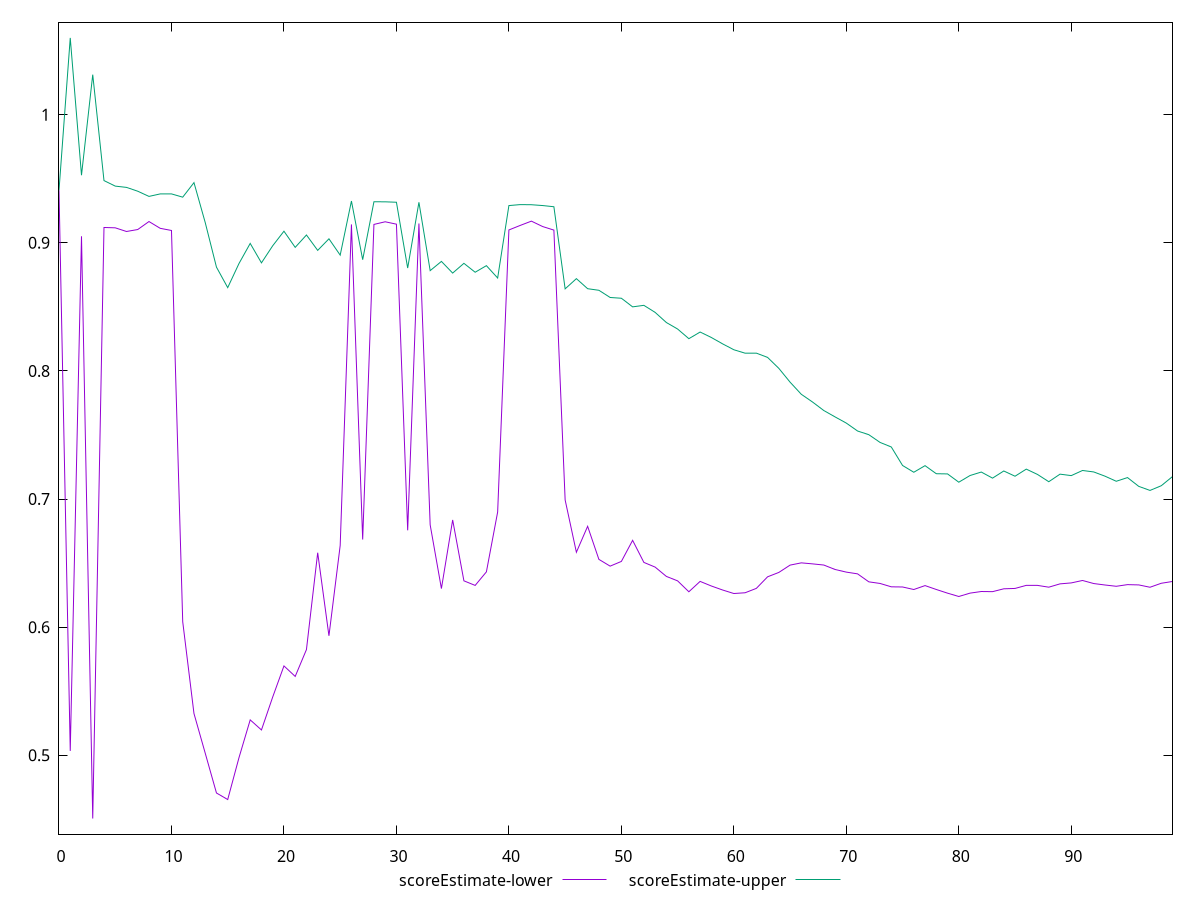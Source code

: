 reset

$scoreEstimateLower <<EOF
0 0.9410678330782485
1 0.5033317000491269
2 0.9051527365917585
3 0.45057578209226795
4 0.9120171419968778
5 0.9117495794238187
6 0.9088805065589269
7 0.9104135457098125
8 0.9166500846136736
9 0.9113538249864852
10 0.9096776889600505
11 0.6042159547724966
12 0.532558316536184
13 0.5015993995342665
14 0.4705000199702476
15 0.46538364592980325
16 0.49802676268351853
17 0.5275750304938506
18 0.5197080486402316
19 0.5454260184356882
20 0.569708867405949
21 0.5615023012233697
22 0.5824674476514727
23 0.6581035968125056
24 0.5932071289256727
25 0.6637174623655542
26 0.9143799474419061
27 0.668411290956595
28 0.9144007974901642
29 0.916466206707102
30 0.9145975229858805
31 0.6755977925473122
32 0.9151344788137071
33 0.679857522278255
34 0.630103135947571
35 0.6836741591176315
36 0.6361425968907768
37 0.6325651192208916
38 0.6431455411992161
39 0.6898712302165347
40 0.9100716085772108
41 0.9136021284925976
42 0.9169601238022599
43 0.9127459391953449
44 0.9099697601296765
45 0.6992958952498818
46 0.658454677916853
47 0.6787047308741909
48 0.652908658852488
49 0.6476158465688997
50 0.6512986989611662
51 0.6677591144006012
52 0.6505373307180586
53 0.6468690082962988
54 0.6395998931838438
55 0.6361170044796769
56 0.627608649399801
57 0.6357017081659759
58 0.632112107223799
59 0.6289840523819468
60 0.6262457790894373
61 0.6268310917704535
62 0.6302513073920654
63 0.6392824672382934
64 0.6427088366567265
65 0.6484164086810927
66 0.6501771235120166
67 0.6493808808019161
68 0.6484735895549674
69 0.6449964527925208
70 0.6429477597240163
71 0.6415928722640376
72 0.6353596846703522
73 0.6340960367573946
74 0.6314670905314896
75 0.6313457327202364
76 0.6293690048275701
77 0.6324255757216449
78 0.6293864046940624
79 0.6265123089531941
80 0.6239187187006063
81 0.6265432351393246
82 0.6278070783497328
83 0.6276913024903453
84 0.6299159500197262
85 0.6302050442214383
86 0.6326016744752057
87 0.632577967415771
88 0.6311835880570147
89 0.6337763560469063
90 0.6345193699514132
91 0.6364226674873339
92 0.6340223830836137
93 0.6328893875147679
94 0.6318905077861097
95 0.633177912437183
96 0.632952936470087
97 0.6311369814084833
98 0.6342404564759219
99 0.6356444656652799
EOF

$scoreEstimateUpper <<EOF
0 0.9410678330782485
1 1.0600161938142123
2 0.9528117247672651
3 1.0313419165605016
4 0.9486321679990876
5 0.9443156768473805
6 0.9433108859142558
7 0.9403241776120598
8 0.9362754986962012
9 0.9382229172989931
10 0.9382276334714149
11 0.9356877813528308
12 0.9470339534875221
13 0.9158808114213579
14 0.8810490387648713
15 0.8650540348868936
16 0.8838413687203727
17 0.8995709869154319
18 0.884394071009016
19 0.8977338820099291
20 0.9091044244259845
21 0.8964909892045836
22 0.9061490895836476
23 0.8941411539640552
24 0.9031740070423652
25 0.8904297454866339
26 0.932670984158521
27 0.8868784943792988
28 0.9320839968596946
29 0.93204888431588
30 0.9317114104857933
31 0.880321782169067
32 0.9316934534437579
33 0.8783137461213637
34 0.8855317665836494
35 0.8764120317553795
36 0.8840153000946831
37 0.8770718000613791
38 0.8822035731417676
39 0.8725688348024011
40 0.9291177064954378
41 0.9298715045528737
42 0.9297764001512309
43 0.9291391639771717
44 0.928208118304033
45 0.8640941514023182
46 0.872065292683424
47 0.8642204267805313
48 0.8629776354077047
49 0.8573644078990725
50 0.8567644639618688
51 0.8500404256444858
52 0.8512306687161915
53 0.8457267488147783
54 0.8378069523978999
55 0.8327301730689722
56 0.8251950977938538
57 0.8303858309558532
58 0.8261162265701756
59 0.8211464118748815
60 0.8165489049120009
61 0.8138775351013762
62 0.8139122213957345
63 0.8105658268145396
64 0.8020110906719821
65 0.7912441702490981
66 0.7817619264346056
67 0.7757192104065849
68 0.7690783795223437
69 0.764124471586399
70 0.7592797279091876
71 0.7531064445152955
72 0.750228967880302
73 0.7441976724855538
74 0.7406286763329797
75 0.7262057436385089
76 0.7209147978122593
77 0.7260635081914236
78 0.7197657342840432
79 0.7196139769657699
80 0.7131438441555407
81 0.7183657273017384
82 0.7210740452925782
83 0.7163287879441976
84 0.7219070415270596
85 0.71781589310325
86 0.723354705470949
87 0.7191944985585783
88 0.7135262057022478
89 0.7194278201149948
90 0.7182971747872887
91 0.7223009273983247
92 0.7211440968656987
93 0.7178446230033368
94 0.7138767062435678
95 0.716759226686539
96 0.7098820543698483
97 0.7067292053977201
98 0.7103933627200409
99 0.7175428719935041
EOF

set key outside below
set xrange [0:99]
set yrange [0.43838697385782904:1.072205002048651]
set trange [0.43838697385782904:1.072205002048651]
set terminal svg size 640, 520 enhanced background rgb 'white'
set output "report_00020_2021-02-19T21:17:38.612Z2/first-cpu-idle/samples/pages/scoreEstimate/values.svg"

plot $scoreEstimateLower title "scoreEstimate-lower" with line, \
     $scoreEstimateUpper title "scoreEstimate-upper" with line

reset

